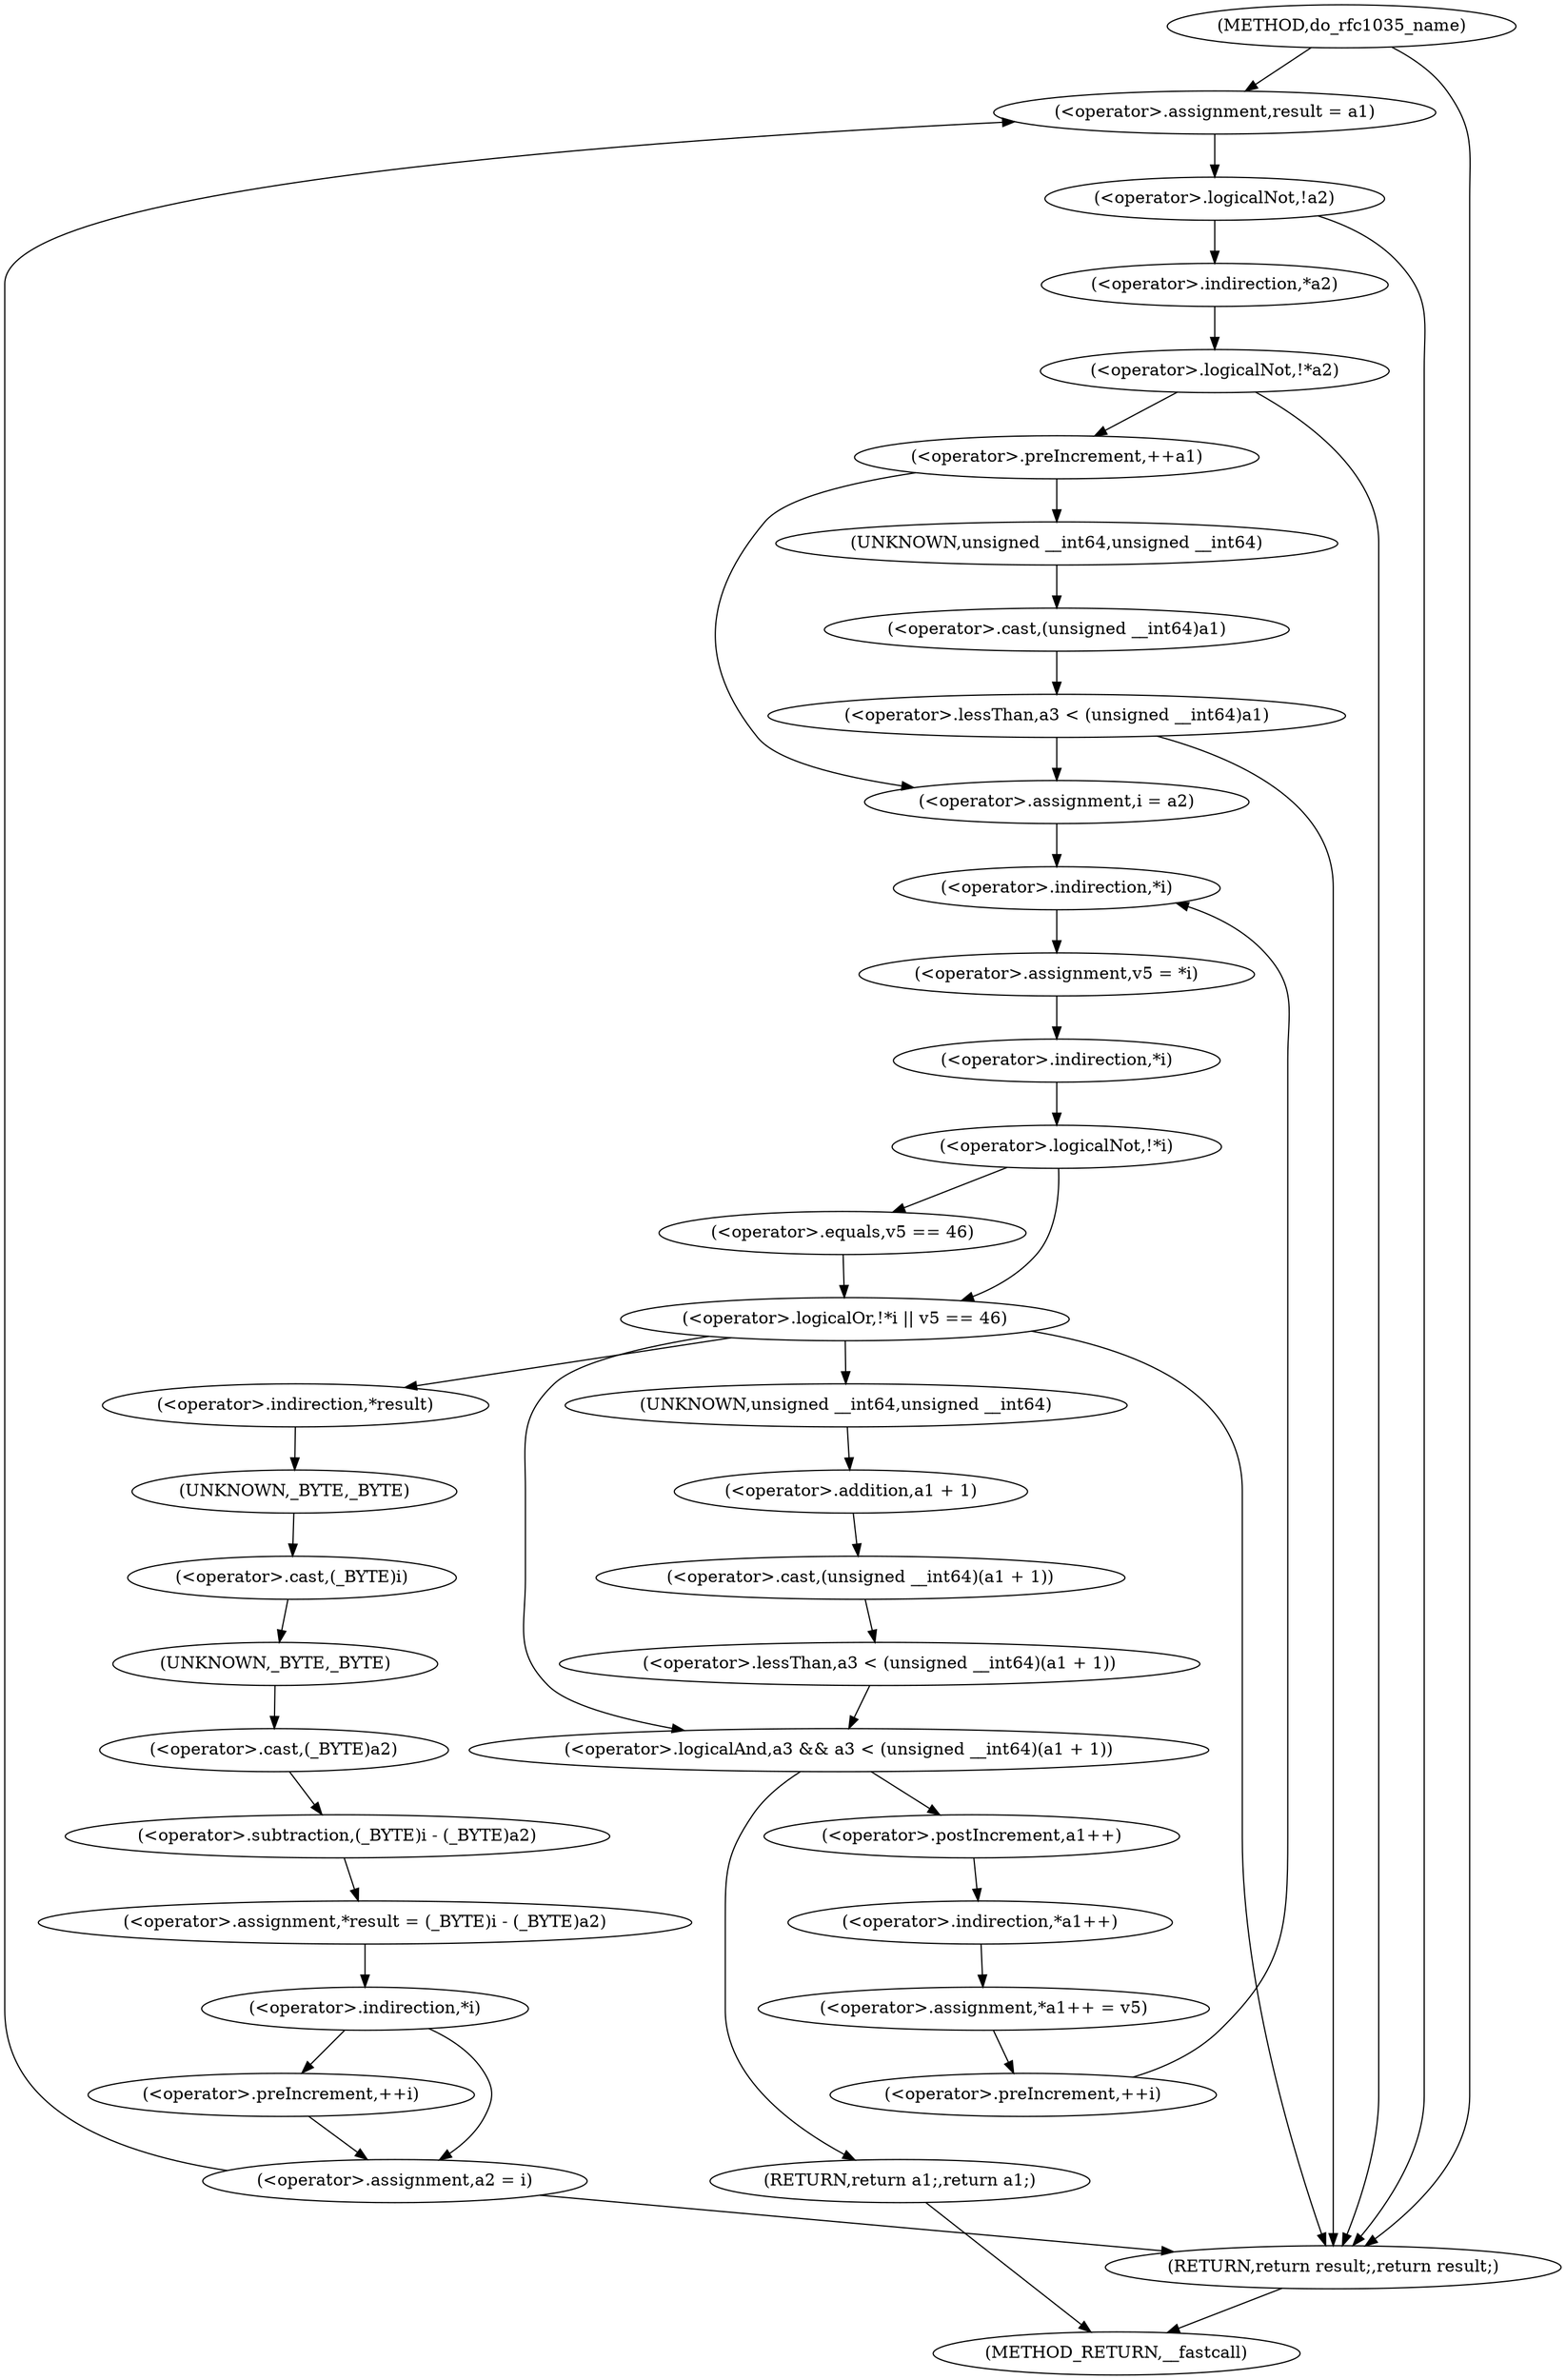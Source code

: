 digraph do_rfc1035_name {  
"1000115" [label = "(<operator>.assignment,result = a1)" ]
"1000119" [label = "(<operator>.logicalNot,!a2)" ]
"1000123" [label = "(<operator>.logicalNot,!*a2)" ]
"1000124" [label = "(<operator>.indirection,*a2)" ]
"1000127" [label = "(<operator>.preIncrement,++a1)" ]
"1000133" [label = "(<operator>.lessThan,a3 < (unsigned __int64)a1)" ]
"1000135" [label = "(<operator>.cast,(unsigned __int64)a1)" ]
"1000136" [label = "(UNKNOWN,unsigned __int64,unsigned __int64)" ]
"1000140" [label = "(<operator>.assignment,i = a2)" ]
"1000143" [label = "(<operator>.preIncrement,++i)" ]
"1000146" [label = "(<operator>.assignment,v5 = *i)" ]
"1000148" [label = "(<operator>.indirection,*i)" ]
"1000151" [label = "(<operator>.logicalOr,!*i || v5 == 46)" ]
"1000152" [label = "(<operator>.logicalNot,!*i)" ]
"1000153" [label = "(<operator>.indirection,*i)" ]
"1000155" [label = "(<operator>.equals,v5 == 46)" ]
"1000160" [label = "(<operator>.logicalAnd,a3 && a3 < (unsigned __int64)(a1 + 1))" ]
"1000162" [label = "(<operator>.lessThan,a3 < (unsigned __int64)(a1 + 1))" ]
"1000164" [label = "(<operator>.cast,(unsigned __int64)(a1 + 1))" ]
"1000165" [label = "(UNKNOWN,unsigned __int64,unsigned __int64)" ]
"1000166" [label = "(<operator>.addition,a1 + 1)" ]
"1000169" [label = "(RETURN,return a1;,return a1;)" ]
"1000171" [label = "(<operator>.assignment,*a1++ = v5)" ]
"1000172" [label = "(<operator>.indirection,*a1++)" ]
"1000173" [label = "(<operator>.postIncrement,a1++)" ]
"1000176" [label = "(<operator>.assignment,*result = (_BYTE)i - (_BYTE)a2)" ]
"1000177" [label = "(<operator>.indirection,*result)" ]
"1000179" [label = "(<operator>.subtraction,(_BYTE)i - (_BYTE)a2)" ]
"1000180" [label = "(<operator>.cast,(_BYTE)i)" ]
"1000181" [label = "(UNKNOWN,_BYTE,_BYTE)" ]
"1000183" [label = "(<operator>.cast,(_BYTE)a2)" ]
"1000184" [label = "(UNKNOWN,_BYTE,_BYTE)" ]
"1000187" [label = "(<operator>.indirection,*i)" ]
"1000189" [label = "(<operator>.preIncrement,++i)" ]
"1000191" [label = "(<operator>.assignment,a2 = i)" ]
"1000194" [label = "(RETURN,return result;,return result;)" ]
"1000104" [label = "(METHOD,do_rfc1035_name)" ]
"1000196" [label = "(METHOD_RETURN,__fastcall)" ]
  "1000115" -> "1000119" 
  "1000119" -> "1000194" 
  "1000119" -> "1000124" 
  "1000123" -> "1000194" 
  "1000123" -> "1000127" 
  "1000124" -> "1000123" 
  "1000127" -> "1000136" 
  "1000127" -> "1000140" 
  "1000133" -> "1000194" 
  "1000133" -> "1000140" 
  "1000135" -> "1000133" 
  "1000136" -> "1000135" 
  "1000140" -> "1000148" 
  "1000143" -> "1000148" 
  "1000146" -> "1000153" 
  "1000148" -> "1000146" 
  "1000151" -> "1000177" 
  "1000151" -> "1000194" 
  "1000151" -> "1000160" 
  "1000151" -> "1000165" 
  "1000152" -> "1000151" 
  "1000152" -> "1000155" 
  "1000153" -> "1000152" 
  "1000155" -> "1000151" 
  "1000160" -> "1000169" 
  "1000160" -> "1000173" 
  "1000162" -> "1000160" 
  "1000164" -> "1000162" 
  "1000165" -> "1000166" 
  "1000166" -> "1000164" 
  "1000169" -> "1000196" 
  "1000171" -> "1000143" 
  "1000172" -> "1000171" 
  "1000173" -> "1000172" 
  "1000176" -> "1000187" 
  "1000177" -> "1000181" 
  "1000179" -> "1000176" 
  "1000180" -> "1000184" 
  "1000181" -> "1000180" 
  "1000183" -> "1000179" 
  "1000184" -> "1000183" 
  "1000187" -> "1000189" 
  "1000187" -> "1000191" 
  "1000189" -> "1000191" 
  "1000191" -> "1000115" 
  "1000191" -> "1000194" 
  "1000194" -> "1000196" 
  "1000104" -> "1000115" 
  "1000104" -> "1000194" 
}
